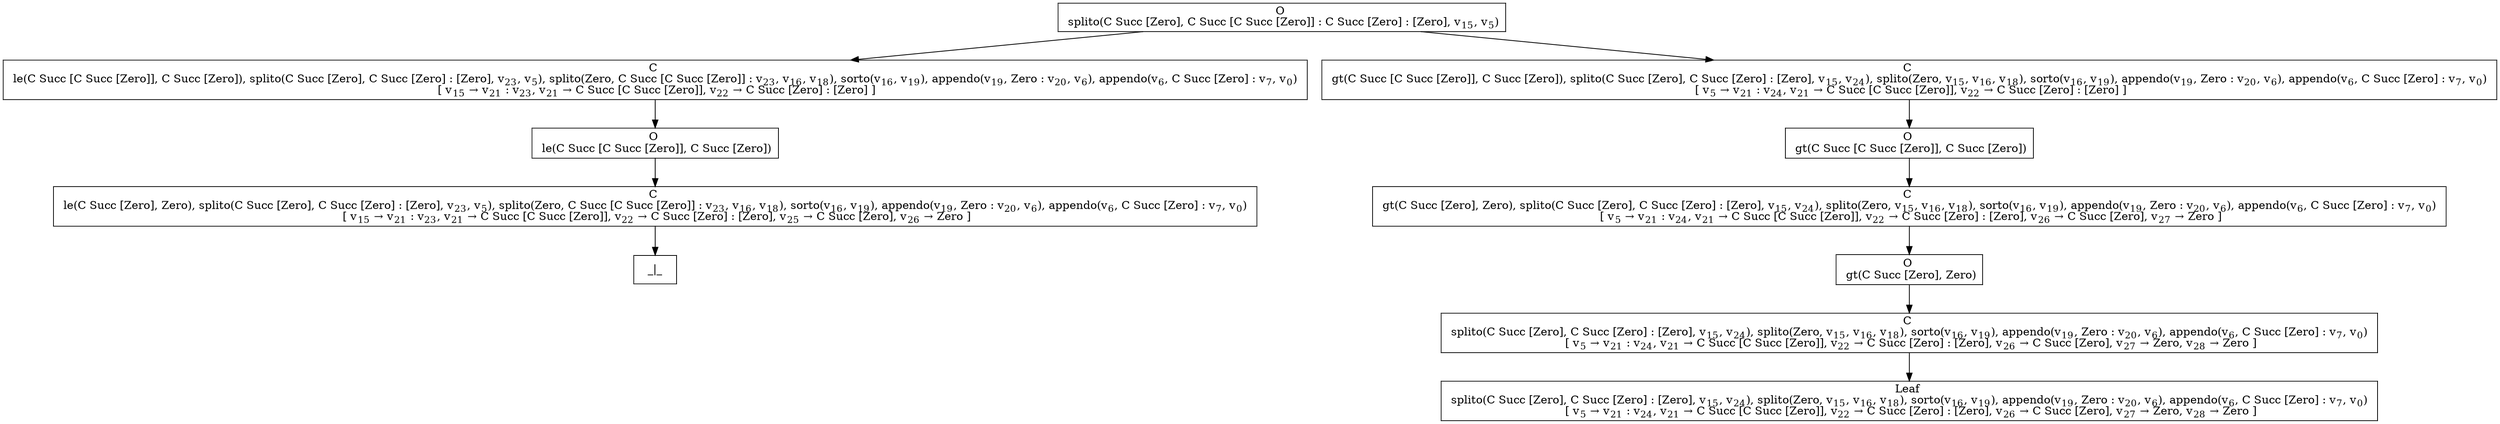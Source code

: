 digraph {
    graph [rankdir=TB
          ,bgcolor=transparent];
    node [shape=box
         ,fillcolor=white
         ,style=filled];
    0 [label=<O <BR/> splito(C Succ [Zero], C Succ [C Succ [Zero]] : C Succ [Zero] : [Zero], v<SUB>15</SUB>, v<SUB>5</SUB>)>];
    1 [label=<C <BR/> le(C Succ [C Succ [Zero]], C Succ [Zero]), splito(C Succ [Zero], C Succ [Zero] : [Zero], v<SUB>23</SUB>, v<SUB>5</SUB>), splito(Zero, C Succ [C Succ [Zero]] : v<SUB>23</SUB>, v<SUB>16</SUB>, v<SUB>18</SUB>), sorto(v<SUB>16</SUB>, v<SUB>19</SUB>), appendo(v<SUB>19</SUB>, Zero : v<SUB>20</SUB>, v<SUB>6</SUB>), appendo(v<SUB>6</SUB>, C Succ [Zero] : v<SUB>7</SUB>, v<SUB>0</SUB>) <BR/>  [ v<SUB>15</SUB> &rarr; v<SUB>21</SUB> : v<SUB>23</SUB>, v<SUB>21</SUB> &rarr; C Succ [C Succ [Zero]], v<SUB>22</SUB> &rarr; C Succ [Zero] : [Zero] ] >];
    2 [label=<C <BR/> gt(C Succ [C Succ [Zero]], C Succ [Zero]), splito(C Succ [Zero], C Succ [Zero] : [Zero], v<SUB>15</SUB>, v<SUB>24</SUB>), splito(Zero, v<SUB>15</SUB>, v<SUB>16</SUB>, v<SUB>18</SUB>), sorto(v<SUB>16</SUB>, v<SUB>19</SUB>), appendo(v<SUB>19</SUB>, Zero : v<SUB>20</SUB>, v<SUB>6</SUB>), appendo(v<SUB>6</SUB>, C Succ [Zero] : v<SUB>7</SUB>, v<SUB>0</SUB>) <BR/>  [ v<SUB>5</SUB> &rarr; v<SUB>21</SUB> : v<SUB>24</SUB>, v<SUB>21</SUB> &rarr; C Succ [C Succ [Zero]], v<SUB>22</SUB> &rarr; C Succ [Zero] : [Zero] ] >];
    3 [label=<O <BR/> le(C Succ [C Succ [Zero]], C Succ [Zero])>];
    4 [label=<C <BR/> le(C Succ [Zero], Zero), splito(C Succ [Zero], C Succ [Zero] : [Zero], v<SUB>23</SUB>, v<SUB>5</SUB>), splito(Zero, C Succ [C Succ [Zero]] : v<SUB>23</SUB>, v<SUB>16</SUB>, v<SUB>18</SUB>), sorto(v<SUB>16</SUB>, v<SUB>19</SUB>), appendo(v<SUB>19</SUB>, Zero : v<SUB>20</SUB>, v<SUB>6</SUB>), appendo(v<SUB>6</SUB>, C Succ [Zero] : v<SUB>7</SUB>, v<SUB>0</SUB>) <BR/>  [ v<SUB>15</SUB> &rarr; v<SUB>21</SUB> : v<SUB>23</SUB>, v<SUB>21</SUB> &rarr; C Succ [C Succ [Zero]], v<SUB>22</SUB> &rarr; C Succ [Zero] : [Zero], v<SUB>25</SUB> &rarr; C Succ [Zero], v<SUB>26</SUB> &rarr; Zero ] >];
    5 [label=<_|_>];
    6 [label=<O <BR/> gt(C Succ [C Succ [Zero]], C Succ [Zero])>];
    7 [label=<C <BR/> gt(C Succ [Zero], Zero), splito(C Succ [Zero], C Succ [Zero] : [Zero], v<SUB>15</SUB>, v<SUB>24</SUB>), splito(Zero, v<SUB>15</SUB>, v<SUB>16</SUB>, v<SUB>18</SUB>), sorto(v<SUB>16</SUB>, v<SUB>19</SUB>), appendo(v<SUB>19</SUB>, Zero : v<SUB>20</SUB>, v<SUB>6</SUB>), appendo(v<SUB>6</SUB>, C Succ [Zero] : v<SUB>7</SUB>, v<SUB>0</SUB>) <BR/>  [ v<SUB>5</SUB> &rarr; v<SUB>21</SUB> : v<SUB>24</SUB>, v<SUB>21</SUB> &rarr; C Succ [C Succ [Zero]], v<SUB>22</SUB> &rarr; C Succ [Zero] : [Zero], v<SUB>26</SUB> &rarr; C Succ [Zero], v<SUB>27</SUB> &rarr; Zero ] >];
    8 [label=<O <BR/> gt(C Succ [Zero], Zero)>];
    9 [label=<C <BR/> splito(C Succ [Zero], C Succ [Zero] : [Zero], v<SUB>15</SUB>, v<SUB>24</SUB>), splito(Zero, v<SUB>15</SUB>, v<SUB>16</SUB>, v<SUB>18</SUB>), sorto(v<SUB>16</SUB>, v<SUB>19</SUB>), appendo(v<SUB>19</SUB>, Zero : v<SUB>20</SUB>, v<SUB>6</SUB>), appendo(v<SUB>6</SUB>, C Succ [Zero] : v<SUB>7</SUB>, v<SUB>0</SUB>) <BR/>  [ v<SUB>5</SUB> &rarr; v<SUB>21</SUB> : v<SUB>24</SUB>, v<SUB>21</SUB> &rarr; C Succ [C Succ [Zero]], v<SUB>22</SUB> &rarr; C Succ [Zero] : [Zero], v<SUB>26</SUB> &rarr; C Succ [Zero], v<SUB>27</SUB> &rarr; Zero, v<SUB>28</SUB> &rarr; Zero ] >];
    10 [label=<Leaf <BR/> splito(C Succ [Zero], C Succ [Zero] : [Zero], v<SUB>15</SUB>, v<SUB>24</SUB>), splito(Zero, v<SUB>15</SUB>, v<SUB>16</SUB>, v<SUB>18</SUB>), sorto(v<SUB>16</SUB>, v<SUB>19</SUB>), appendo(v<SUB>19</SUB>, Zero : v<SUB>20</SUB>, v<SUB>6</SUB>), appendo(v<SUB>6</SUB>, C Succ [Zero] : v<SUB>7</SUB>, v<SUB>0</SUB>) <BR/>  [ v<SUB>5</SUB> &rarr; v<SUB>21</SUB> : v<SUB>24</SUB>, v<SUB>21</SUB> &rarr; C Succ [C Succ [Zero]], v<SUB>22</SUB> &rarr; C Succ [Zero] : [Zero], v<SUB>26</SUB> &rarr; C Succ [Zero], v<SUB>27</SUB> &rarr; Zero, v<SUB>28</SUB> &rarr; Zero ] >];
    0 -> 1 [label=""];
    0 -> 2 [label=""];
    1 -> 3 [label=""];
    2 -> 6 [label=""];
    3 -> 4 [label=""];
    4 -> 5 [label=""];
    6 -> 7 [label=""];
    7 -> 8 [label=""];
    8 -> 9 [label=""];
    9 -> 10 [label=""];
}
